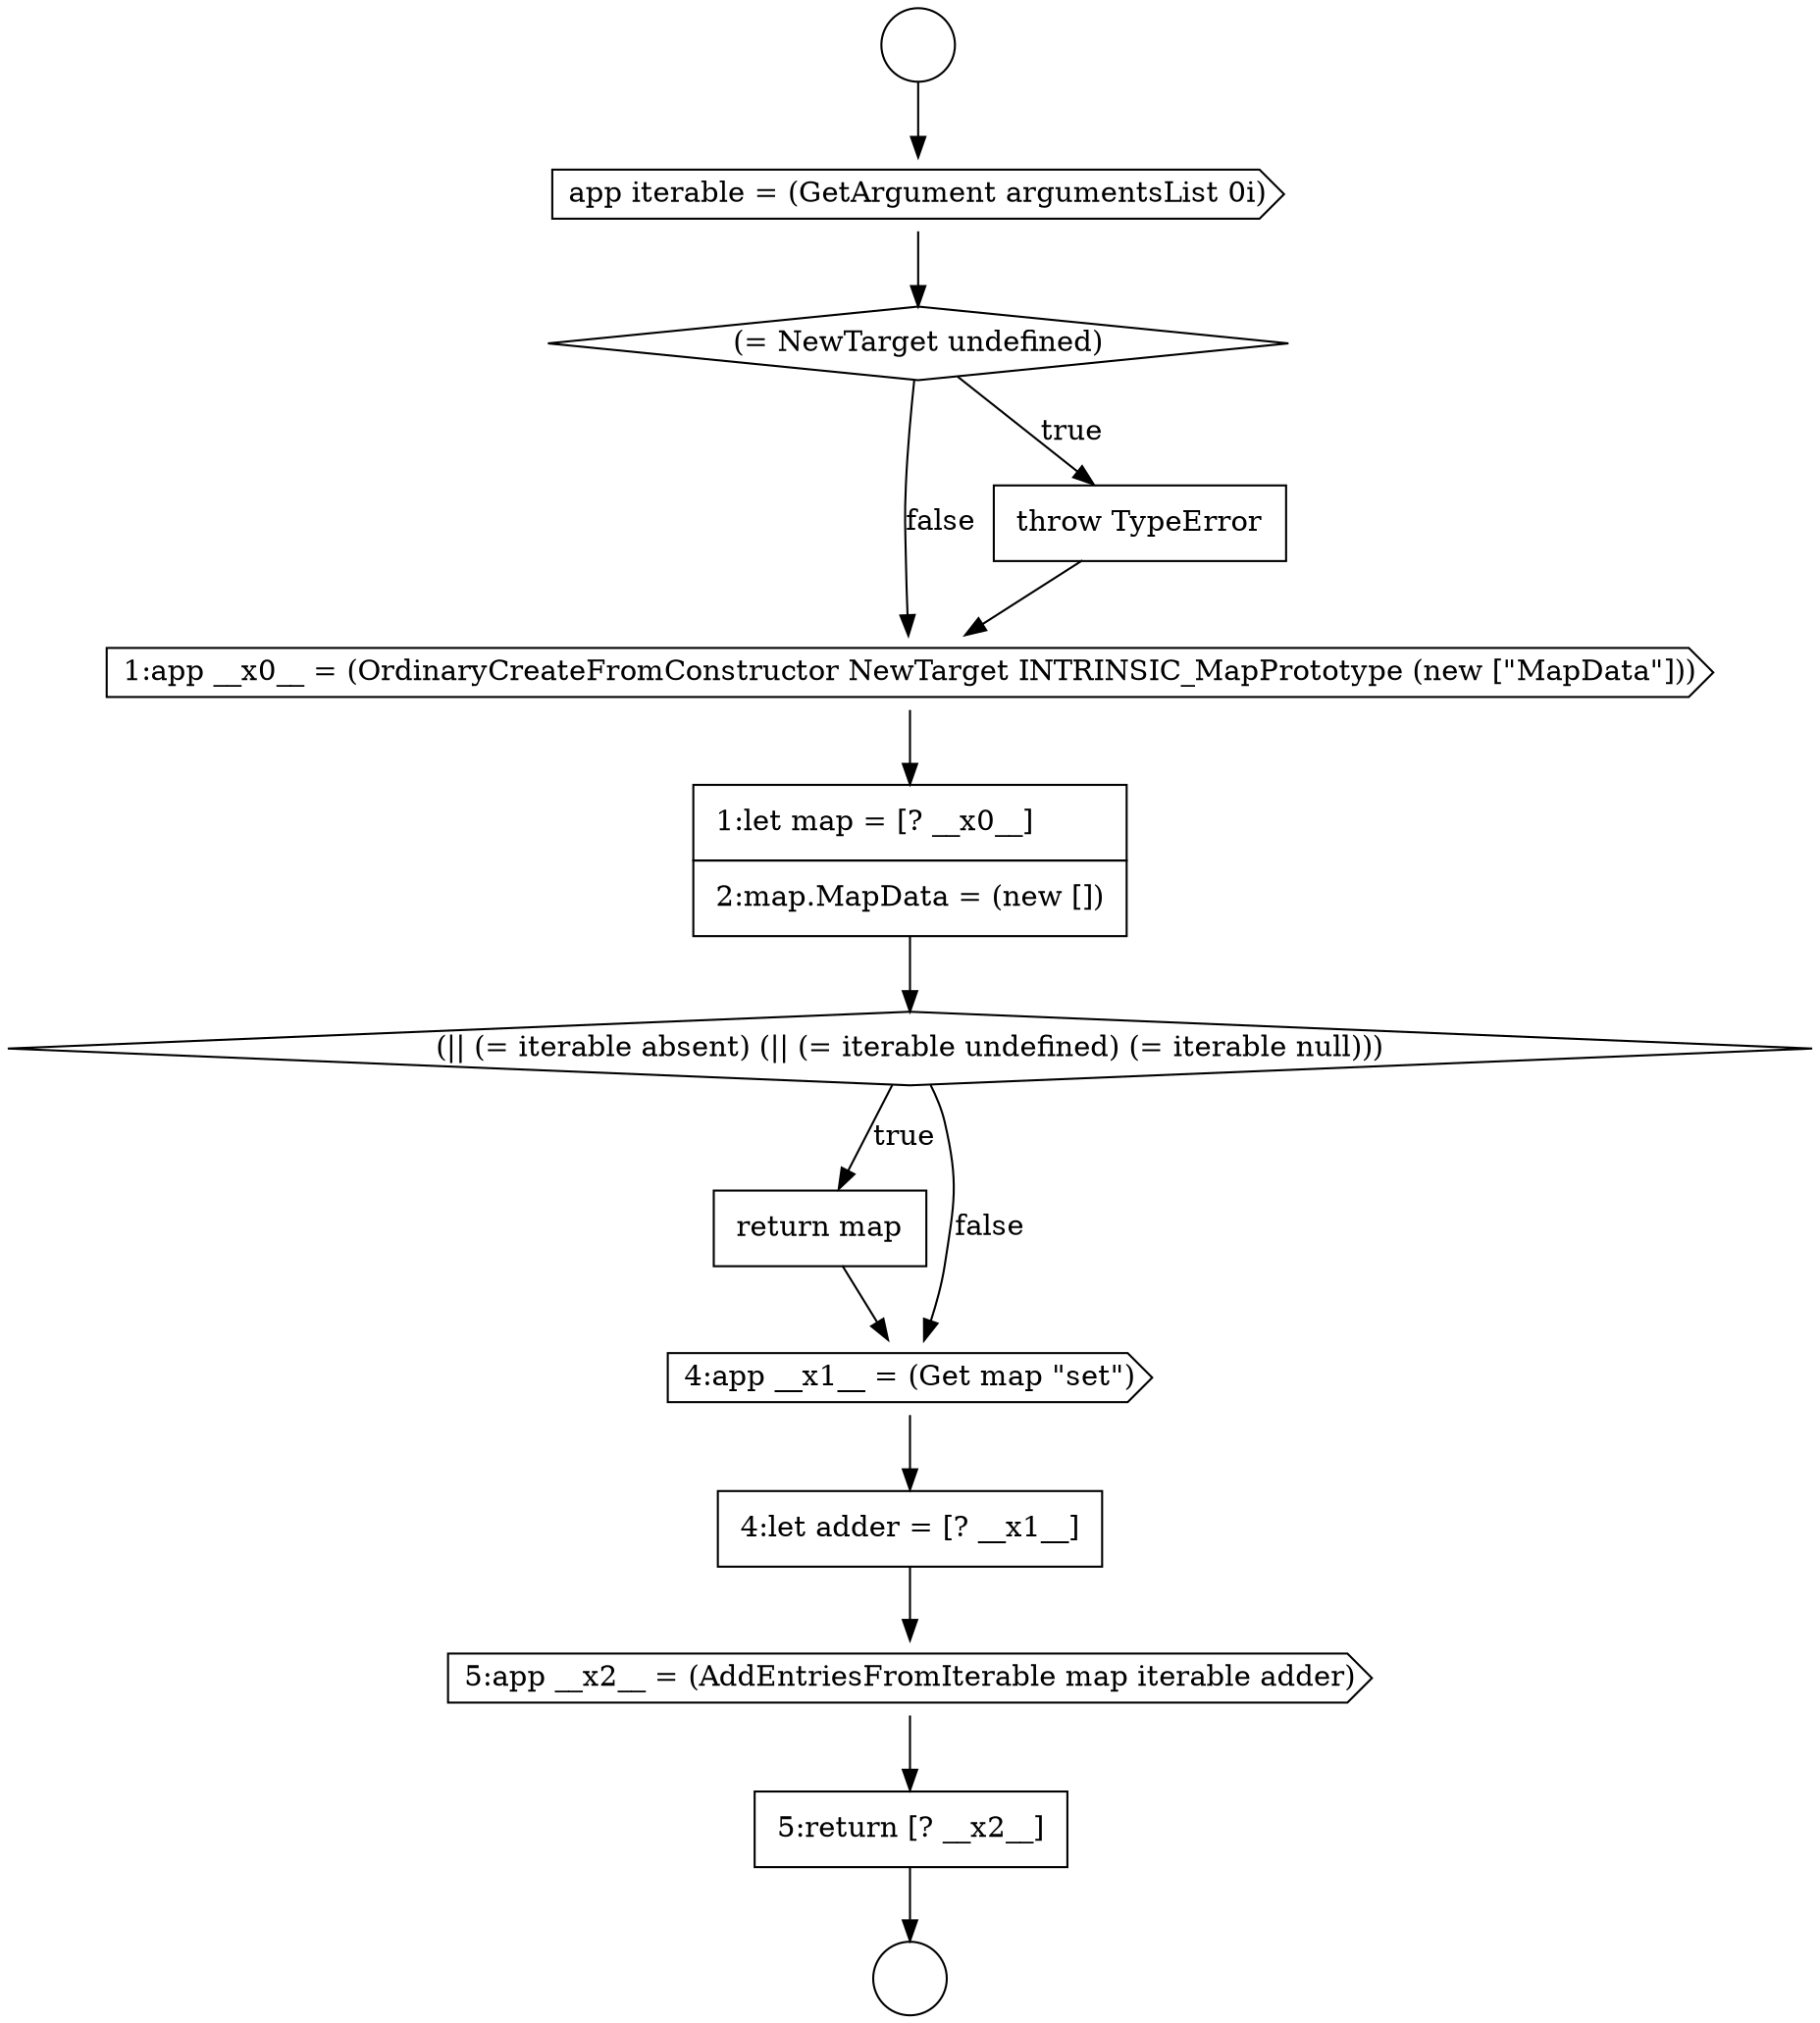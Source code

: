 digraph {
  node15752 [shape=circle label=" " color="black" fillcolor="white" style=filled]
  node15759 [shape=none, margin=0, label=<<font color="black">
    <table border="0" cellborder="1" cellspacing="0" cellpadding="10">
      <tr><td align="left">return map</td></tr>
    </table>
  </font>> color="black" fillcolor="white" style=filled]
  node15763 [shape=none, margin=0, label=<<font color="black">
    <table border="0" cellborder="1" cellspacing="0" cellpadding="10">
      <tr><td align="left">5:return [? __x2__]</td></tr>
    </table>
  </font>> color="black" fillcolor="white" style=filled]
  node15751 [shape=circle label=" " color="black" fillcolor="white" style=filled]
  node15756 [shape=cds, label=<<font color="black">1:app __x0__ = (OrdinaryCreateFromConstructor NewTarget INTRINSIC_MapPrototype (new [&quot;MapData&quot;]))</font>> color="black" fillcolor="white" style=filled]
  node15761 [shape=none, margin=0, label=<<font color="black">
    <table border="0" cellborder="1" cellspacing="0" cellpadding="10">
      <tr><td align="left">4:let adder = [? __x1__]</td></tr>
    </table>
  </font>> color="black" fillcolor="white" style=filled]
  node15760 [shape=cds, label=<<font color="black">4:app __x1__ = (Get map &quot;set&quot;)</font>> color="black" fillcolor="white" style=filled]
  node15757 [shape=none, margin=0, label=<<font color="black">
    <table border="0" cellborder="1" cellspacing="0" cellpadding="10">
      <tr><td align="left">1:let map = [? __x0__]</td></tr>
      <tr><td align="left">2:map.MapData = (new [])</td></tr>
    </table>
  </font>> color="black" fillcolor="white" style=filled]
  node15753 [shape=cds, label=<<font color="black">app iterable = (GetArgument argumentsList 0i)</font>> color="black" fillcolor="white" style=filled]
  node15754 [shape=diamond, label=<<font color="black">(= NewTarget undefined)</font>> color="black" fillcolor="white" style=filled]
  node15758 [shape=diamond, label=<<font color="black">(|| (= iterable absent) (|| (= iterable undefined) (= iterable null)))</font>> color="black" fillcolor="white" style=filled]
  node15755 [shape=none, margin=0, label=<<font color="black">
    <table border="0" cellborder="1" cellspacing="0" cellpadding="10">
      <tr><td align="left">throw TypeError</td></tr>
    </table>
  </font>> color="black" fillcolor="white" style=filled]
  node15762 [shape=cds, label=<<font color="black">5:app __x2__ = (AddEntriesFromIterable map iterable adder)</font>> color="black" fillcolor="white" style=filled]
  node15761 -> node15762 [ color="black"]
  node15755 -> node15756 [ color="black"]
  node15757 -> node15758 [ color="black"]
  node15753 -> node15754 [ color="black"]
  node15760 -> node15761 [ color="black"]
  node15756 -> node15757 [ color="black"]
  node15751 -> node15753 [ color="black"]
  node15762 -> node15763 [ color="black"]
  node15763 -> node15752 [ color="black"]
  node15754 -> node15755 [label=<<font color="black">true</font>> color="black"]
  node15754 -> node15756 [label=<<font color="black">false</font>> color="black"]
  node15759 -> node15760 [ color="black"]
  node15758 -> node15759 [label=<<font color="black">true</font>> color="black"]
  node15758 -> node15760 [label=<<font color="black">false</font>> color="black"]
}
